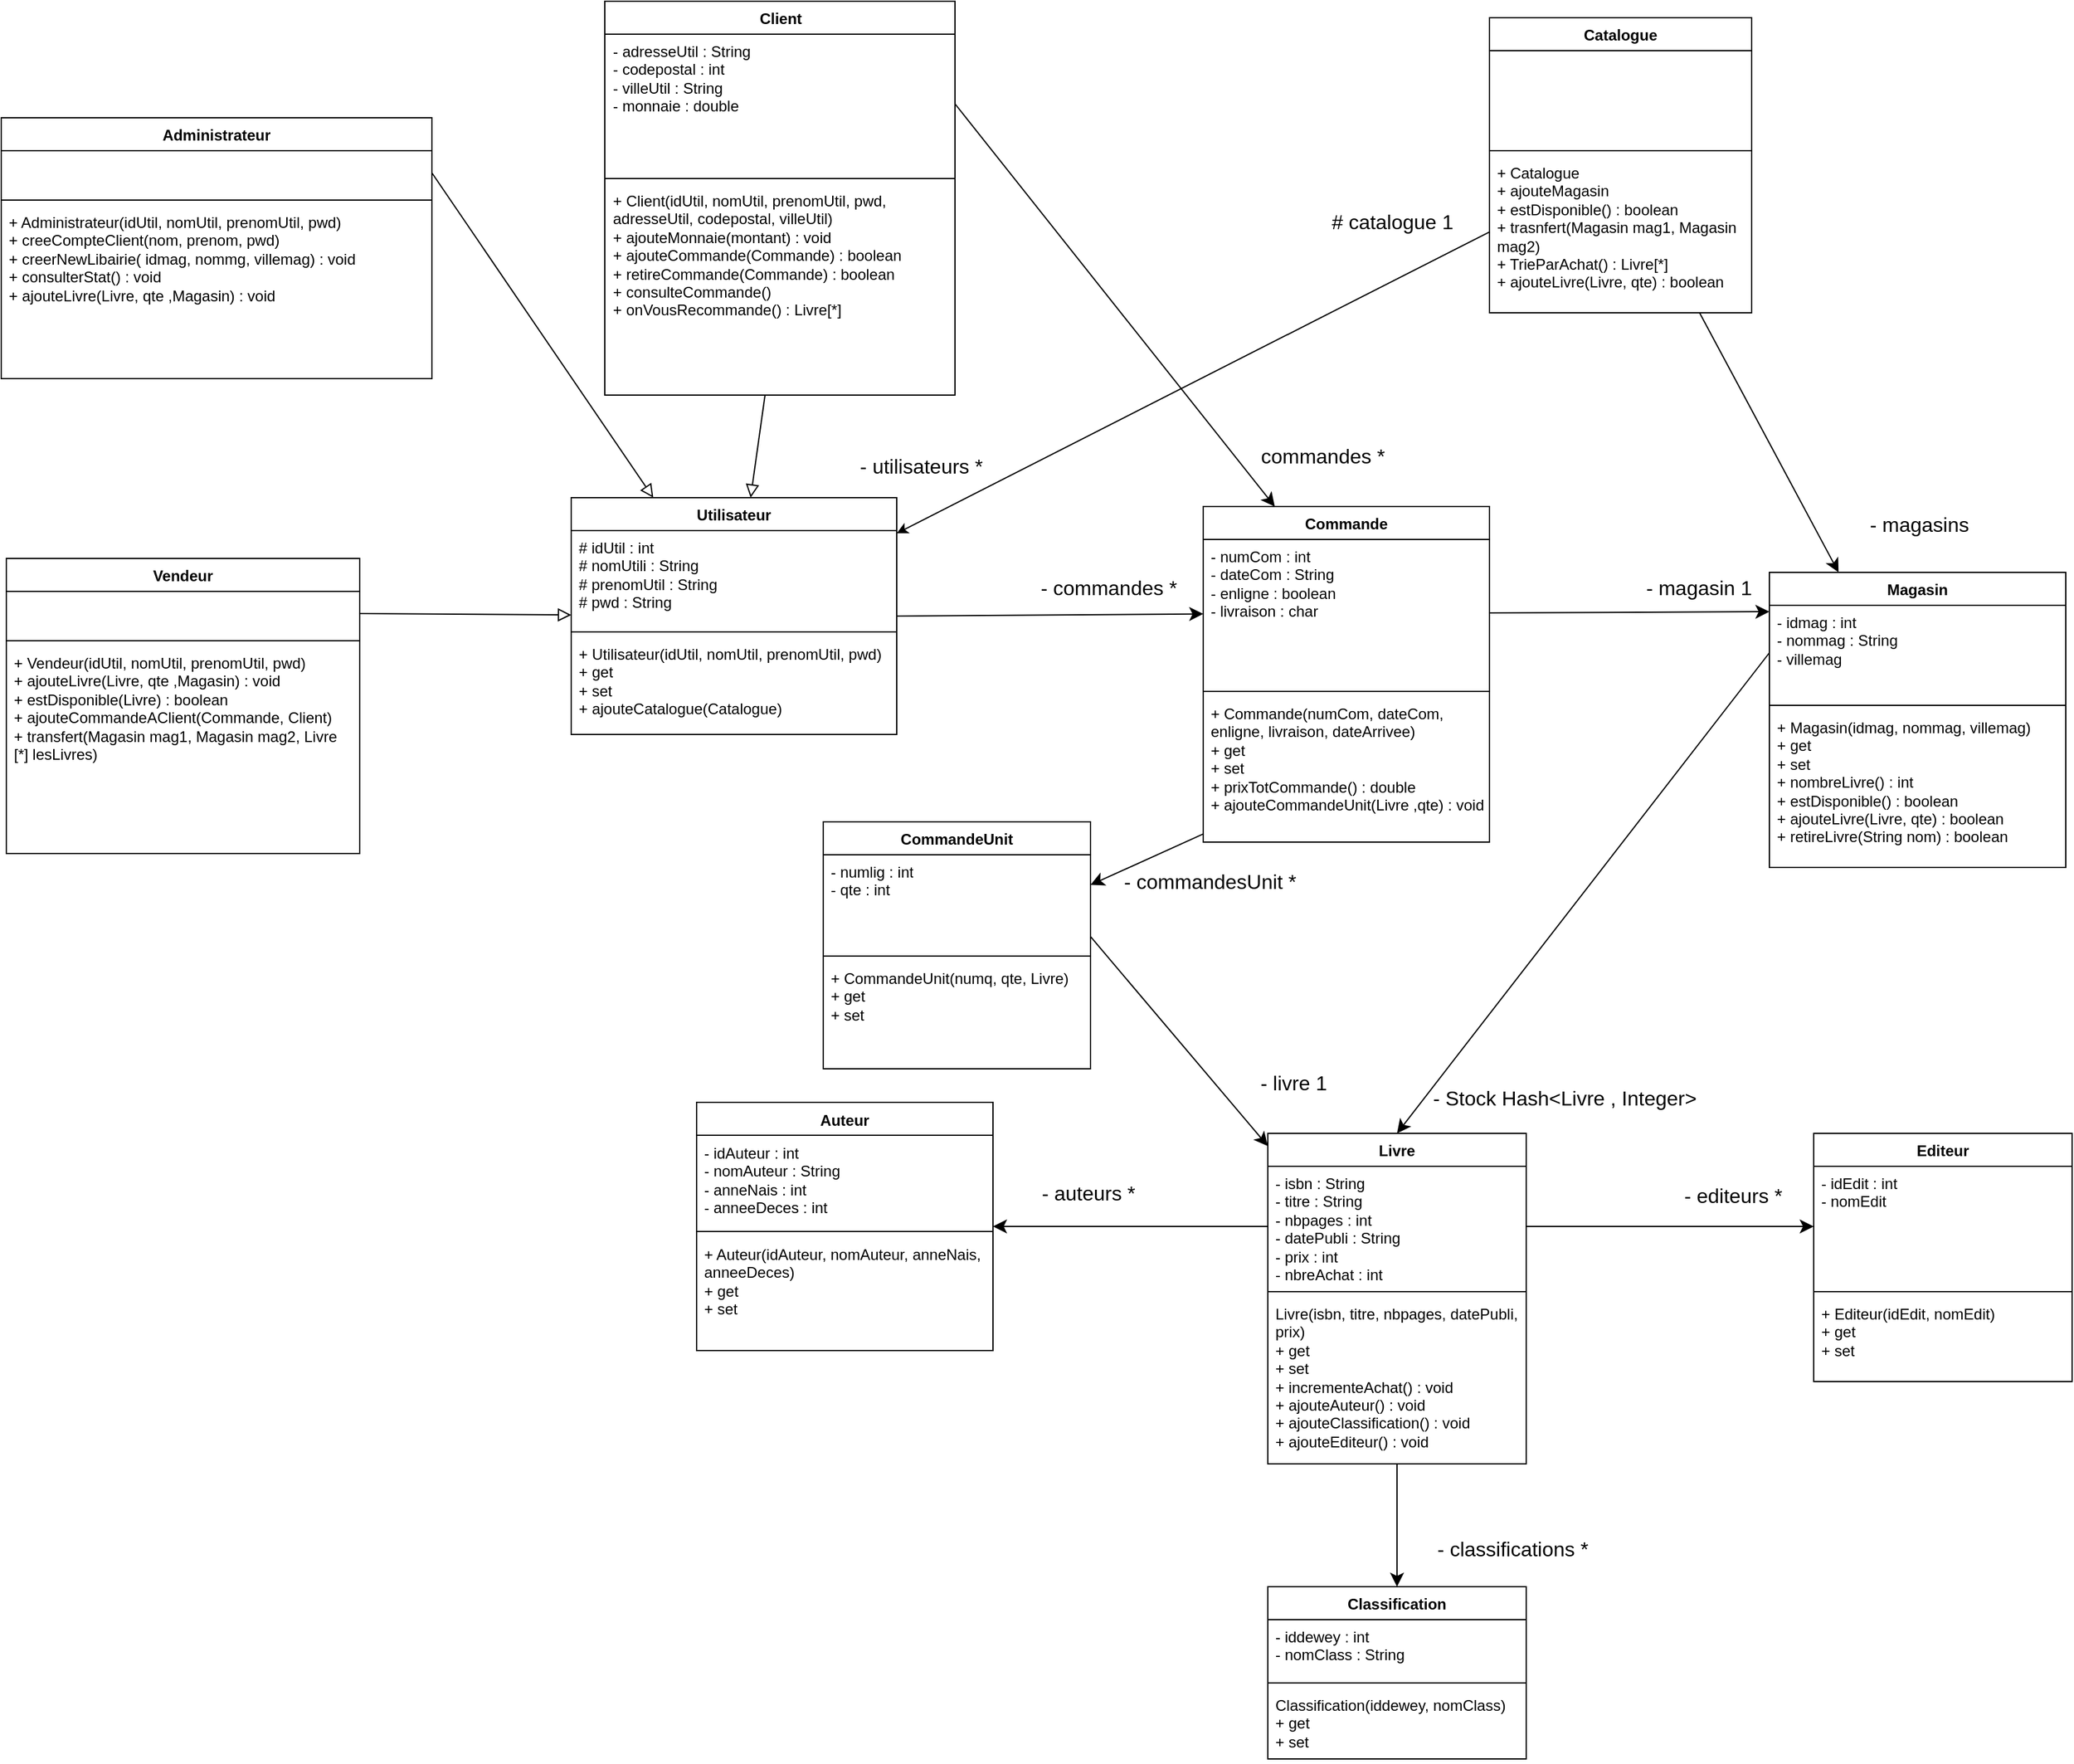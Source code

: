 <mxfile>
    <diagram name="Page-1" id="XtBnml_JYqbg_8TcbxcI">
        <mxGraphModel dx="2220" dy="1436" grid="0" gridSize="10" guides="1" tooltips="1" connect="1" arrows="1" fold="1" page="0" pageScale="1" pageWidth="827" pageHeight="1169" math="0" shadow="0">
            <root>
                <mxCell id="0"/>
                <mxCell id="1" parent="0"/>
                <mxCell id="OxnglPTWXYWyZ_FbC3Cn-64" style="edgeStyle=none;curved=1;rounded=0;orthogonalLoop=1;jettySize=auto;html=1;exitX=1;exitY=0.5;exitDx=0;exitDy=0;fontSize=12;startSize=8;endSize=8;" parent="1" source="OxnglPTWXYWyZ_FbC3Cn-1" target="OxnglPTWXYWyZ_FbC3Cn-20" edge="1">
                    <mxGeometry relative="1" as="geometry"/>
                </mxCell>
                <mxCell id="OxnglPTWXYWyZ_FbC3Cn-1" value="Utilisateur" style="swimlane;fontStyle=1;align=center;verticalAlign=top;childLayout=stackLayout;horizontal=1;startSize=26;horizontalStack=0;resizeParent=1;resizeParentMax=0;resizeLast=0;collapsible=1;marginBottom=0;whiteSpace=wrap;html=1;" parent="1" vertex="1">
                    <mxGeometry x="-298" y="-262" width="257" height="187" as="geometry"/>
                </mxCell>
                <mxCell id="OxnglPTWXYWyZ_FbC3Cn-2" value="&lt;div&gt;# idUtil : int&lt;/div&gt;&lt;div&gt;# nomUtili : String&lt;/div&gt;&lt;div&gt;# prenomUtil : String&lt;/div&gt;&lt;div&gt;# pwd : String&lt;/div&gt;" style="text;strokeColor=none;fillColor=none;align=left;verticalAlign=top;spacingLeft=4;spacingRight=4;overflow=hidden;rotatable=0;points=[[0,0.5],[1,0.5]];portConstraint=eastwest;whiteSpace=wrap;html=1;" parent="OxnglPTWXYWyZ_FbC3Cn-1" vertex="1">
                    <mxGeometry y="26" width="257" height="76" as="geometry"/>
                </mxCell>
                <mxCell id="OxnglPTWXYWyZ_FbC3Cn-3" value="" style="line;strokeWidth=1;fillColor=none;align=left;verticalAlign=middle;spacingTop=-1;spacingLeft=3;spacingRight=3;rotatable=0;labelPosition=right;points=[];portConstraint=eastwest;strokeColor=inherit;" parent="OxnglPTWXYWyZ_FbC3Cn-1" vertex="1">
                    <mxGeometry y="102" width="257" height="8" as="geometry"/>
                </mxCell>
                <mxCell id="OxnglPTWXYWyZ_FbC3Cn-4" value="&lt;div&gt;+ Utilisateur(idUtil, nomUtil, prenomUtil, pwd)&lt;/div&gt;&lt;div&gt;+ get&lt;/div&gt;&lt;div&gt;+ set&lt;/div&gt;&lt;div&gt;+ ajouteCatalogue(Catalogue)&lt;/div&gt;" style="text;strokeColor=none;fillColor=none;align=left;verticalAlign=top;spacingLeft=4;spacingRight=4;overflow=hidden;rotatable=0;points=[[0,0.5],[1,0.5]];portConstraint=eastwest;whiteSpace=wrap;html=1;" parent="OxnglPTWXYWyZ_FbC3Cn-1" vertex="1">
                    <mxGeometry y="110" width="257" height="77" as="geometry"/>
                </mxCell>
                <mxCell id="OxnglPTWXYWyZ_FbC3Cn-38" style="edgeStyle=none;curved=1;rounded=0;orthogonalLoop=1;jettySize=auto;html=1;exitX=0.5;exitY=1;exitDx=0;exitDy=0;entryX=0.5;entryY=0;entryDx=0;entryDy=0;fontSize=12;startSize=8;endSize=8;" parent="1" source="OxnglPTWXYWyZ_FbC3Cn-6" target="OxnglPTWXYWyZ_FbC3Cn-34" edge="1">
                    <mxGeometry relative="1" as="geometry"/>
                </mxCell>
                <mxCell id="OxnglPTWXYWyZ_FbC3Cn-6" value="Livre" style="swimlane;fontStyle=1;align=center;verticalAlign=top;childLayout=stackLayout;horizontal=1;startSize=26;horizontalStack=0;resizeParent=1;resizeParentMax=0;resizeLast=0;collapsible=1;marginBottom=0;whiteSpace=wrap;html=1;" parent="1" vertex="1">
                    <mxGeometry x="252" y="240" width="204" height="261" as="geometry"/>
                </mxCell>
                <mxCell id="OxnglPTWXYWyZ_FbC3Cn-7" value="&lt;div&gt;- isbn : String&lt;/div&gt;&lt;div&gt;- titre : String&lt;/div&gt;&lt;div&gt;- nbpages : int&lt;/div&gt;&lt;div&gt;- datePubli : String&lt;/div&gt;&lt;div&gt;- prix : int&lt;/div&gt;&lt;div&gt;- nbreAchat : int&lt;/div&gt;" style="text;strokeColor=none;fillColor=none;align=left;verticalAlign=top;spacingLeft=4;spacingRight=4;overflow=hidden;rotatable=0;points=[[0,0.5],[1,0.5]];portConstraint=eastwest;whiteSpace=wrap;html=1;" parent="OxnglPTWXYWyZ_FbC3Cn-6" vertex="1">
                    <mxGeometry y="26" width="204" height="95" as="geometry"/>
                </mxCell>
                <mxCell id="OxnglPTWXYWyZ_FbC3Cn-8" value="" style="line;strokeWidth=1;fillColor=none;align=left;verticalAlign=middle;spacingTop=-1;spacingLeft=3;spacingRight=3;rotatable=0;labelPosition=right;points=[];portConstraint=eastwest;strokeColor=inherit;" parent="OxnglPTWXYWyZ_FbC3Cn-6" vertex="1">
                    <mxGeometry y="121" width="204" height="8" as="geometry"/>
                </mxCell>
                <mxCell id="OxnglPTWXYWyZ_FbC3Cn-9" value="&lt;div&gt;Livre(isbn, titre, nbpages, datePubli, prix)&lt;/div&gt;&lt;div&gt;+ get&lt;/div&gt;&lt;div&gt;+ set&lt;/div&gt;&lt;div&gt;+ incrementeAchat() : void&lt;/div&gt;&lt;div&gt;+ ajouteAuteur() : void&lt;/div&gt;&lt;div&gt;+ ajouteClassification() : void&lt;/div&gt;&lt;div&gt;+ ajouteEditeur() : void&lt;/div&gt;" style="text;strokeColor=none;fillColor=none;align=left;verticalAlign=top;spacingLeft=4;spacingRight=4;overflow=hidden;rotatable=0;points=[[0,0.5],[1,0.5]];portConstraint=eastwest;whiteSpace=wrap;html=1;" parent="OxnglPTWXYWyZ_FbC3Cn-6" vertex="1">
                    <mxGeometry y="129" width="204" height="132" as="geometry"/>
                </mxCell>
                <mxCell id="OxnglPTWXYWyZ_FbC3Cn-65" style="edgeStyle=none;curved=1;rounded=0;orthogonalLoop=1;jettySize=auto;html=1;fontSize=12;startSize=8;endSize=8;" parent="1" source="OxnglPTWXYWyZ_FbC3Cn-22" target="OxnglPTWXYWyZ_FbC3Cn-59" edge="1">
                    <mxGeometry relative="1" as="geometry"/>
                </mxCell>
                <mxCell id="OxnglPTWXYWyZ_FbC3Cn-19" value="Commande" style="swimlane;fontStyle=1;align=center;verticalAlign=top;childLayout=stackLayout;horizontal=1;startSize=26;horizontalStack=0;resizeParent=1;resizeParentMax=0;resizeLast=0;collapsible=1;marginBottom=0;whiteSpace=wrap;html=1;" parent="1" vertex="1">
                    <mxGeometry x="201" y="-255" width="226" height="265" as="geometry"/>
                </mxCell>
                <mxCell id="OxnglPTWXYWyZ_FbC3Cn-20" value="&lt;div&gt;- numCom : int&lt;/div&gt;&lt;div&gt;- dateCom : String&lt;/div&gt;&lt;div&gt;- enligne : boolean&lt;/div&gt;&lt;div&gt;- livraison : char&lt;/div&gt;&lt;div&gt;&lt;br&gt;&lt;/div&gt;" style="text;strokeColor=none;fillColor=none;align=left;verticalAlign=top;spacingLeft=4;spacingRight=4;overflow=hidden;rotatable=0;points=[[0,0.5],[1,0.5]];portConstraint=eastwest;whiteSpace=wrap;html=1;" parent="OxnglPTWXYWyZ_FbC3Cn-19" vertex="1">
                    <mxGeometry y="26" width="226" height="116" as="geometry"/>
                </mxCell>
                <mxCell id="OxnglPTWXYWyZ_FbC3Cn-21" value="" style="line;strokeWidth=1;fillColor=none;align=left;verticalAlign=middle;spacingTop=-1;spacingLeft=3;spacingRight=3;rotatable=0;labelPosition=right;points=[];portConstraint=eastwest;strokeColor=inherit;" parent="OxnglPTWXYWyZ_FbC3Cn-19" vertex="1">
                    <mxGeometry y="142" width="226" height="8" as="geometry"/>
                </mxCell>
                <mxCell id="OxnglPTWXYWyZ_FbC3Cn-22" value="&lt;div&gt;&lt;div&gt;+ Commande(numCom, dateCom, enligne, livraison, dateArrivee)&lt;/div&gt;&lt;div&gt;+ get&lt;/div&gt;&lt;div&gt;+ set&lt;/div&gt;&lt;/div&gt;&lt;div&gt;+ prixTotCommande() : double&lt;/div&gt;&lt;div&gt;+ ajouteCommandeUnit(Livre ,qte) : void&lt;/div&gt;" style="text;strokeColor=none;fillColor=none;align=left;verticalAlign=top;spacingLeft=4;spacingRight=4;overflow=hidden;rotatable=0;points=[[0,0.5],[1,0.5]];portConstraint=eastwest;whiteSpace=wrap;html=1;" parent="OxnglPTWXYWyZ_FbC3Cn-19" vertex="1">
                    <mxGeometry y="150" width="226" height="115" as="geometry"/>
                </mxCell>
                <mxCell id="OxnglPTWXYWyZ_FbC3Cn-24" value="- commandes *" style="text;html=1;align=center;verticalAlign=middle;resizable=0;points=[];autosize=1;strokeColor=none;fillColor=none;fontSize=16;" parent="1" vertex="1">
                    <mxGeometry x="63" y="-207" width="126" height="31" as="geometry"/>
                </mxCell>
                <mxCell id="OxnglPTWXYWyZ_FbC3Cn-25" value="Editeur" style="swimlane;fontStyle=1;align=center;verticalAlign=top;childLayout=stackLayout;horizontal=1;startSize=26;horizontalStack=0;resizeParent=1;resizeParentMax=0;resizeLast=0;collapsible=1;marginBottom=0;whiteSpace=wrap;html=1;" parent="1" vertex="1">
                    <mxGeometry x="683" y="240" width="204" height="196" as="geometry"/>
                </mxCell>
                <mxCell id="OxnglPTWXYWyZ_FbC3Cn-26" value="&lt;div&gt;- idEdit : int&lt;/div&gt;&lt;div&gt;- nomEdit&lt;/div&gt;" style="text;strokeColor=none;fillColor=none;align=left;verticalAlign=top;spacingLeft=4;spacingRight=4;overflow=hidden;rotatable=0;points=[[0,0.5],[1,0.5]];portConstraint=eastwest;whiteSpace=wrap;html=1;" parent="OxnglPTWXYWyZ_FbC3Cn-25" vertex="1">
                    <mxGeometry y="26" width="204" height="95" as="geometry"/>
                </mxCell>
                <mxCell id="OxnglPTWXYWyZ_FbC3Cn-27" value="" style="line;strokeWidth=1;fillColor=none;align=left;verticalAlign=middle;spacingTop=-1;spacingLeft=3;spacingRight=3;rotatable=0;labelPosition=right;points=[];portConstraint=eastwest;strokeColor=inherit;" parent="OxnglPTWXYWyZ_FbC3Cn-25" vertex="1">
                    <mxGeometry y="121" width="204" height="8" as="geometry"/>
                </mxCell>
                <mxCell id="OxnglPTWXYWyZ_FbC3Cn-28" value="&lt;div&gt;+ Editeur(idEdit, nomEdit)&lt;/div&gt;&lt;div&gt;+ get&lt;/div&gt;&lt;div&gt;+ set&lt;/div&gt;" style="text;strokeColor=none;fillColor=none;align=left;verticalAlign=top;spacingLeft=4;spacingRight=4;overflow=hidden;rotatable=0;points=[[0,0.5],[1,0.5]];portConstraint=eastwest;whiteSpace=wrap;html=1;" parent="OxnglPTWXYWyZ_FbC3Cn-25" vertex="1">
                    <mxGeometry y="129" width="204" height="67" as="geometry"/>
                </mxCell>
                <mxCell id="OxnglPTWXYWyZ_FbC3Cn-29" style="edgeStyle=none;curved=1;rounded=0;orthogonalLoop=1;jettySize=auto;html=1;exitX=1;exitY=0.5;exitDx=0;exitDy=0;entryX=0;entryY=0.5;entryDx=0;entryDy=0;fontSize=12;startSize=8;endSize=8;" parent="1" source="OxnglPTWXYWyZ_FbC3Cn-7" target="OxnglPTWXYWyZ_FbC3Cn-26" edge="1">
                    <mxGeometry relative="1" as="geometry"/>
                </mxCell>
                <mxCell id="OxnglPTWXYWyZ_FbC3Cn-30" value="Auteur" style="swimlane;fontStyle=1;align=center;verticalAlign=top;childLayout=stackLayout;horizontal=1;startSize=26;horizontalStack=0;resizeParent=1;resizeParentMax=0;resizeLast=0;collapsible=1;marginBottom=0;whiteSpace=wrap;html=1;" parent="1" vertex="1">
                    <mxGeometry x="-199" y="215.5" width="234" height="196" as="geometry"/>
                </mxCell>
                <mxCell id="OxnglPTWXYWyZ_FbC3Cn-31" value="&lt;div&gt;- idAuteur : int&lt;/div&gt;&lt;div&gt;- nomAuteur : String&lt;/div&gt;&lt;div&gt;- anneNais : int&lt;/div&gt;&lt;div&gt;- anneeDeces : int&lt;/div&gt;" style="text;strokeColor=none;fillColor=none;align=left;verticalAlign=top;spacingLeft=4;spacingRight=4;overflow=hidden;rotatable=0;points=[[0,0.5],[1,0.5]];portConstraint=eastwest;whiteSpace=wrap;html=1;" parent="OxnglPTWXYWyZ_FbC3Cn-30" vertex="1">
                    <mxGeometry y="26" width="234" height="72" as="geometry"/>
                </mxCell>
                <mxCell id="OxnglPTWXYWyZ_FbC3Cn-32" value="" style="line;strokeWidth=1;fillColor=none;align=left;verticalAlign=middle;spacingTop=-1;spacingLeft=3;spacingRight=3;rotatable=0;labelPosition=right;points=[];portConstraint=eastwest;strokeColor=inherit;" parent="OxnglPTWXYWyZ_FbC3Cn-30" vertex="1">
                    <mxGeometry y="98" width="234" height="8" as="geometry"/>
                </mxCell>
                <mxCell id="OxnglPTWXYWyZ_FbC3Cn-33" value="&lt;div&gt;+ Auteur(idAuteur, nomAuteur, anneNais, anneeDeces)&lt;div&gt;+ get&lt;/div&gt;&lt;div&gt;+ set&lt;/div&gt;&lt;/div&gt;" style="text;strokeColor=none;fillColor=none;align=left;verticalAlign=top;spacingLeft=4;spacingRight=4;overflow=hidden;rotatable=0;points=[[0,0.5],[1,0.5]];portConstraint=eastwest;whiteSpace=wrap;html=1;" parent="OxnglPTWXYWyZ_FbC3Cn-30" vertex="1">
                    <mxGeometry y="106" width="234" height="90" as="geometry"/>
                </mxCell>
                <mxCell id="OxnglPTWXYWyZ_FbC3Cn-34" value="Classification" style="swimlane;fontStyle=1;align=center;verticalAlign=top;childLayout=stackLayout;horizontal=1;startSize=26;horizontalStack=0;resizeParent=1;resizeParentMax=0;resizeLast=0;collapsible=1;marginBottom=0;whiteSpace=wrap;html=1;" parent="1" vertex="1">
                    <mxGeometry x="252" y="598" width="204" height="136" as="geometry"/>
                </mxCell>
                <mxCell id="OxnglPTWXYWyZ_FbC3Cn-35" value="&lt;div&gt;- iddewey : int&lt;/div&gt;&lt;div&gt;- nomClass : String&lt;/div&gt;" style="text;strokeColor=none;fillColor=none;align=left;verticalAlign=top;spacingLeft=4;spacingRight=4;overflow=hidden;rotatable=0;points=[[0,0.5],[1,0.5]];portConstraint=eastwest;whiteSpace=wrap;html=1;" parent="OxnglPTWXYWyZ_FbC3Cn-34" vertex="1">
                    <mxGeometry y="26" width="204" height="46" as="geometry"/>
                </mxCell>
                <mxCell id="OxnglPTWXYWyZ_FbC3Cn-36" value="" style="line;strokeWidth=1;fillColor=none;align=left;verticalAlign=middle;spacingTop=-1;spacingLeft=3;spacingRight=3;rotatable=0;labelPosition=right;points=[];portConstraint=eastwest;strokeColor=inherit;" parent="OxnglPTWXYWyZ_FbC3Cn-34" vertex="1">
                    <mxGeometry y="72" width="204" height="8" as="geometry"/>
                </mxCell>
                <mxCell id="OxnglPTWXYWyZ_FbC3Cn-37" value="&lt;div&gt;Classification(iddewey, nomClass)&lt;/div&gt;&lt;div&gt;+ get&lt;/div&gt;&lt;div&gt;+ set&lt;/div&gt;" style="text;strokeColor=none;fillColor=none;align=left;verticalAlign=top;spacingLeft=4;spacingRight=4;overflow=hidden;rotatable=0;points=[[0,0.5],[1,0.5]];portConstraint=eastwest;whiteSpace=wrap;html=1;" parent="OxnglPTWXYWyZ_FbC3Cn-34" vertex="1">
                    <mxGeometry y="80" width="204" height="56" as="geometry"/>
                </mxCell>
                <mxCell id="OxnglPTWXYWyZ_FbC3Cn-39" value="- classifications *" style="text;html=1;align=center;verticalAlign=middle;resizable=0;points=[];autosize=1;strokeColor=none;fillColor=none;fontSize=16;" parent="1" vertex="1">
                    <mxGeometry x="376" y="552" width="137" height="31" as="geometry"/>
                </mxCell>
                <mxCell id="OxnglPTWXYWyZ_FbC3Cn-40" value="- editeurs *" style="text;html=1;align=center;verticalAlign=middle;resizable=0;points=[];autosize=1;strokeColor=none;fillColor=none;fontSize=16;" parent="1" vertex="1">
                    <mxGeometry x="571.5" y="273" width="95" height="31" as="geometry"/>
                </mxCell>
                <mxCell id="OxnglPTWXYWyZ_FbC3Cn-42" style="edgeStyle=none;curved=1;rounded=0;orthogonalLoop=1;jettySize=auto;html=1;exitX=0;exitY=0.5;exitDx=0;exitDy=0;entryX=1;entryY=0.5;entryDx=0;entryDy=0;fontSize=12;startSize=8;endSize=8;" parent="1" source="OxnglPTWXYWyZ_FbC3Cn-7" target="OxnglPTWXYWyZ_FbC3Cn-30" edge="1">
                    <mxGeometry relative="1" as="geometry"/>
                </mxCell>
                <mxCell id="OxnglPTWXYWyZ_FbC3Cn-43" value="Magasin" style="swimlane;fontStyle=1;align=center;verticalAlign=top;childLayout=stackLayout;horizontal=1;startSize=26;horizontalStack=0;resizeParent=1;resizeParentMax=0;resizeLast=0;collapsible=1;marginBottom=0;whiteSpace=wrap;html=1;" parent="1" vertex="1">
                    <mxGeometry x="648" y="-203" width="234" height="233" as="geometry"/>
                </mxCell>
                <mxCell id="OxnglPTWXYWyZ_FbC3Cn-44" value="&lt;div&gt;- idmag : int&lt;/div&gt;&lt;div&gt;- nommag : String&lt;/div&gt;&lt;div&gt;- villemag&lt;/div&gt;" style="text;strokeColor=none;fillColor=none;align=left;verticalAlign=top;spacingLeft=4;spacingRight=4;overflow=hidden;rotatable=0;points=[[0,0.5],[1,0.5]];portConstraint=eastwest;whiteSpace=wrap;html=1;" parent="OxnglPTWXYWyZ_FbC3Cn-43" vertex="1">
                    <mxGeometry y="26" width="234" height="75" as="geometry"/>
                </mxCell>
                <mxCell id="OxnglPTWXYWyZ_FbC3Cn-45" value="" style="line;strokeWidth=1;fillColor=none;align=left;verticalAlign=middle;spacingTop=-1;spacingLeft=3;spacingRight=3;rotatable=0;labelPosition=right;points=[];portConstraint=eastwest;strokeColor=inherit;" parent="OxnglPTWXYWyZ_FbC3Cn-43" vertex="1">
                    <mxGeometry y="101" width="234" height="8" as="geometry"/>
                </mxCell>
                <mxCell id="OxnglPTWXYWyZ_FbC3Cn-46" value="&lt;div&gt;&lt;div&gt;+ Magasin(idmag, nommag, villemag)&lt;/div&gt;&lt;div&gt;+ get&lt;/div&gt;&lt;div&gt;+ set&lt;/div&gt;&lt;/div&gt;&lt;div&gt;+ nombreLivre() : int&lt;/div&gt;&lt;div&gt;+ estDisponible() : boolean&lt;/div&gt;&lt;div&gt;+ ajouteLivre(Livre, qte) : boolean&lt;/div&gt;&lt;div&gt;+ retireLivre(String nom) : boolean&lt;/div&gt;" style="text;strokeColor=none;fillColor=none;align=left;verticalAlign=top;spacingLeft=4;spacingRight=4;overflow=hidden;rotatable=0;points=[[0,0.5],[1,0.5]];portConstraint=eastwest;whiteSpace=wrap;html=1;" parent="OxnglPTWXYWyZ_FbC3Cn-43" vertex="1">
                    <mxGeometry y="109" width="234" height="124" as="geometry"/>
                </mxCell>
                <mxCell id="OxnglPTWXYWyZ_FbC3Cn-47" value="Client" style="swimlane;fontStyle=1;align=center;verticalAlign=top;childLayout=stackLayout;horizontal=1;startSize=26;horizontalStack=0;resizeParent=1;resizeParentMax=0;resizeLast=0;collapsible=1;marginBottom=0;whiteSpace=wrap;html=1;" parent="1" vertex="1">
                    <mxGeometry x="-271.5" y="-654" width="276.5" height="311" as="geometry"/>
                </mxCell>
                <mxCell id="OxnglPTWXYWyZ_FbC3Cn-48" value="&lt;div&gt;- adresseUtil : String&lt;/div&gt;&lt;div&gt;- codepostal : int&lt;/div&gt;&lt;div&gt;- villeUtil : String &lt;br&gt;&lt;/div&gt;&lt;div&gt;- monnaie : double&lt;/div&gt;" style="text;strokeColor=none;fillColor=none;align=left;verticalAlign=top;spacingLeft=4;spacingRight=4;overflow=hidden;rotatable=0;points=[[0,0.5],[1,0.5]];portConstraint=eastwest;whiteSpace=wrap;html=1;" parent="OxnglPTWXYWyZ_FbC3Cn-47" vertex="1">
                    <mxGeometry y="26" width="276.5" height="110" as="geometry"/>
                </mxCell>
                <mxCell id="OxnglPTWXYWyZ_FbC3Cn-49" value="" style="line;strokeWidth=1;fillColor=none;align=left;verticalAlign=middle;spacingTop=-1;spacingLeft=3;spacingRight=3;rotatable=0;labelPosition=right;points=[];portConstraint=eastwest;strokeColor=inherit;" parent="OxnglPTWXYWyZ_FbC3Cn-47" vertex="1">
                    <mxGeometry y="136" width="276.5" height="8" as="geometry"/>
                </mxCell>
                <mxCell id="OxnglPTWXYWyZ_FbC3Cn-50" value="&lt;div&gt;+ Client(idUtil, nomUtil, prenomUtil, pwd, adresseUtil, codepostal, villeUtil)&lt;/div&gt;&lt;div&gt;+ ajouteMonnaie(montant) : void&lt;/div&gt;&lt;div&gt;+ ajouteCommande(Commande) : boolean&lt;/div&gt;&lt;div&gt;+ retireCommande(Commande) : boolean&lt;/div&gt;&lt;div&gt;+ consulteCommande()&lt;/div&gt;&lt;div&gt;+ onVousRecommande() : Livre[*]&lt;/div&gt;" style="text;strokeColor=none;fillColor=none;align=left;verticalAlign=top;spacingLeft=4;spacingRight=4;overflow=hidden;rotatable=0;points=[[0,0.5],[1,0.5]];portConstraint=eastwest;whiteSpace=wrap;html=1;" parent="OxnglPTWXYWyZ_FbC3Cn-47" vertex="1">
                    <mxGeometry y="144" width="276.5" height="167" as="geometry"/>
                </mxCell>
                <mxCell id="OxnglPTWXYWyZ_FbC3Cn-51" value="Administrateur" style="swimlane;fontStyle=1;align=center;verticalAlign=top;childLayout=stackLayout;horizontal=1;startSize=26;horizontalStack=0;resizeParent=1;resizeParentMax=0;resizeLast=0;collapsible=1;marginBottom=0;whiteSpace=wrap;html=1;" parent="1" vertex="1">
                    <mxGeometry x="-748" y="-562" width="340" height="206" as="geometry"/>
                </mxCell>
                <mxCell id="OxnglPTWXYWyZ_FbC3Cn-52" value="&lt;div&gt;&lt;br&gt;&lt;/div&gt;&lt;div&gt;&lt;br&gt;&lt;/div&gt;&lt;div&gt;&lt;br&gt;&lt;/div&gt;" style="text;strokeColor=none;fillColor=none;align=left;verticalAlign=top;spacingLeft=4;spacingRight=4;overflow=hidden;rotatable=0;points=[[0,0.5],[1,0.5]];portConstraint=eastwest;whiteSpace=wrap;html=1;" parent="OxnglPTWXYWyZ_FbC3Cn-51" vertex="1">
                    <mxGeometry y="26" width="340" height="35" as="geometry"/>
                </mxCell>
                <mxCell id="OxnglPTWXYWyZ_FbC3Cn-53" value="" style="line;strokeWidth=1;fillColor=none;align=left;verticalAlign=middle;spacingTop=-1;spacingLeft=3;spacingRight=3;rotatable=0;labelPosition=right;points=[];portConstraint=eastwest;strokeColor=inherit;" parent="OxnglPTWXYWyZ_FbC3Cn-51" vertex="1">
                    <mxGeometry y="61" width="340" height="8" as="geometry"/>
                </mxCell>
                <mxCell id="OxnglPTWXYWyZ_FbC3Cn-54" value="&lt;div&gt;+ Administrateur(idUtil, nomUtil, prenomUtil, pwd)&lt;/div&gt;&lt;div&gt;+ creeCompteClient(nom, prenom, pwd)&lt;/div&gt;&lt;div&gt;+ creerNewLibairie( idmag, nommg, villemag) : void&lt;/div&gt;&lt;div&gt;+ consulterStat() : void&lt;/div&gt;&lt;div&gt;+ ajouteLivre(Livre, qte ,Magasin) : void&lt;/div&gt;" style="text;strokeColor=none;fillColor=none;align=left;verticalAlign=top;spacingLeft=4;spacingRight=4;overflow=hidden;rotatable=0;points=[[0,0.5],[1,0.5]];portConstraint=eastwest;whiteSpace=wrap;html=1;" parent="OxnglPTWXYWyZ_FbC3Cn-51" vertex="1">
                    <mxGeometry y="69" width="340" height="137" as="geometry"/>
                </mxCell>
                <mxCell id="OxnglPTWXYWyZ_FbC3Cn-55" style="edgeStyle=none;curved=1;rounded=0;orthogonalLoop=1;jettySize=auto;html=1;exitX=1;exitY=0.5;exitDx=0;exitDy=0;entryX=0;entryY=0.067;entryDx=0;entryDy=0;fontSize=12;startSize=8;endSize=8;entryPerimeter=0;" parent="1" source="OxnglPTWXYWyZ_FbC3Cn-20" target="OxnglPTWXYWyZ_FbC3Cn-44" edge="1">
                    <mxGeometry relative="1" as="geometry"/>
                </mxCell>
                <mxCell id="OxnglPTWXYWyZ_FbC3Cn-56" value="- magasin 1" style="text;html=1;align=center;verticalAlign=middle;resizable=0;points=[];autosize=1;strokeColor=none;fillColor=none;fontSize=16;" parent="1" vertex="1">
                    <mxGeometry x="541" y="-207" width="102" height="31" as="geometry"/>
                </mxCell>
                <mxCell id="OxnglPTWXYWyZ_FbC3Cn-57" style="edgeStyle=none;curved=1;rounded=0;orthogonalLoop=1;jettySize=auto;html=1;exitX=0;exitY=0.5;exitDx=0;exitDy=0;entryX=0.5;entryY=0;entryDx=0;entryDy=0;fontSize=12;startSize=8;endSize=8;" parent="1" source="OxnglPTWXYWyZ_FbC3Cn-44" target="OxnglPTWXYWyZ_FbC3Cn-6" edge="1">
                    <mxGeometry relative="1" as="geometry"/>
                </mxCell>
                <mxCell id="OxnglPTWXYWyZ_FbC3Cn-58" value="- Stock Hash&amp;lt;Livre , Integer&amp;gt;" style="text;html=1;align=center;verticalAlign=middle;resizable=0;points=[];autosize=1;strokeColor=none;fillColor=none;fontSize=16;" parent="1" vertex="1">
                    <mxGeometry x="373" y="196" width="226" height="31" as="geometry"/>
                </mxCell>
                <mxCell id="OxnglPTWXYWyZ_FbC3Cn-59" value="CommandeUnit" style="swimlane;fontStyle=1;align=center;verticalAlign=top;childLayout=stackLayout;horizontal=1;startSize=26;horizontalStack=0;resizeParent=1;resizeParentMax=0;resizeLast=0;collapsible=1;marginBottom=0;whiteSpace=wrap;html=1;" parent="1" vertex="1">
                    <mxGeometry x="-99" y="-6" width="211" height="195" as="geometry"/>
                </mxCell>
                <mxCell id="OxnglPTWXYWyZ_FbC3Cn-60" value="&lt;div&gt;- numlig : int&lt;/div&gt;&lt;div&gt;- qte : int&lt;/div&gt;" style="text;strokeColor=none;fillColor=none;align=left;verticalAlign=top;spacingLeft=4;spacingRight=4;overflow=hidden;rotatable=0;points=[[0,0.5],[1,0.5]];portConstraint=eastwest;whiteSpace=wrap;html=1;" parent="OxnglPTWXYWyZ_FbC3Cn-59" vertex="1">
                    <mxGeometry y="26" width="211" height="76" as="geometry"/>
                </mxCell>
                <mxCell id="OxnglPTWXYWyZ_FbC3Cn-61" value="" style="line;strokeWidth=1;fillColor=none;align=left;verticalAlign=middle;spacingTop=-1;spacingLeft=3;spacingRight=3;rotatable=0;labelPosition=right;points=[];portConstraint=eastwest;strokeColor=inherit;" parent="OxnglPTWXYWyZ_FbC3Cn-59" vertex="1">
                    <mxGeometry y="102" width="211" height="8" as="geometry"/>
                </mxCell>
                <mxCell id="OxnglPTWXYWyZ_FbC3Cn-62" value="&lt;div&gt;+ CommandeUnit(numq, qte, Livre)&lt;/div&gt;&lt;div&gt;+ get&lt;/div&gt;&lt;div&gt;+ set&lt;/div&gt;" style="text;strokeColor=none;fillColor=none;align=left;verticalAlign=top;spacingLeft=4;spacingRight=4;overflow=hidden;rotatable=0;points=[[0,0.5],[1,0.5]];portConstraint=eastwest;whiteSpace=wrap;html=1;" parent="OxnglPTWXYWyZ_FbC3Cn-59" vertex="1">
                    <mxGeometry y="110" width="211" height="85" as="geometry"/>
                </mxCell>
                <mxCell id="OxnglPTWXYWyZ_FbC3Cn-72" style="edgeStyle=none;curved=1;rounded=0;orthogonalLoop=1;jettySize=auto;html=1;fontSize=12;startSize=8;endSize=8;endArrow=block;endFill=0;" parent="1" source="OxnglPTWXYWyZ_FbC3Cn-50" target="OxnglPTWXYWyZ_FbC3Cn-1" edge="1">
                    <mxGeometry relative="1" as="geometry"/>
                </mxCell>
                <mxCell id="OxnglPTWXYWyZ_FbC3Cn-73" style="edgeStyle=none;curved=1;rounded=0;orthogonalLoop=1;jettySize=auto;html=1;exitX=1;exitY=0.5;exitDx=0;exitDy=0;fontSize=12;startSize=8;endSize=8;endArrow=block;endFill=0;" parent="1" source="OxnglPTWXYWyZ_FbC3Cn-52" target="OxnglPTWXYWyZ_FbC3Cn-1" edge="1">
                    <mxGeometry relative="1" as="geometry"/>
                </mxCell>
                <mxCell id="OxnglPTWXYWyZ_FbC3Cn-74" value="- auteurs *" style="text;html=1;align=center;verticalAlign=middle;resizable=0;points=[];autosize=1;strokeColor=none;fillColor=none;fontSize=16;" parent="1" vertex="1">
                    <mxGeometry x="64" y="271" width="92" height="31" as="geometry"/>
                </mxCell>
                <mxCell id="OxnglPTWXYWyZ_FbC3Cn-76" value="Vendeur" style="swimlane;fontStyle=1;align=center;verticalAlign=top;childLayout=stackLayout;horizontal=1;startSize=26;horizontalStack=0;resizeParent=1;resizeParentMax=0;resizeLast=0;collapsible=1;marginBottom=0;whiteSpace=wrap;html=1;" parent="1" vertex="1">
                    <mxGeometry x="-744" y="-214" width="279" height="233" as="geometry"/>
                </mxCell>
                <mxCell id="OxnglPTWXYWyZ_FbC3Cn-77" value="&lt;div&gt;&lt;br&gt;&lt;/div&gt;&lt;div&gt;&lt;br&gt;&lt;/div&gt;&lt;div&gt;&lt;br&gt;&lt;/div&gt;" style="text;strokeColor=none;fillColor=none;align=left;verticalAlign=top;spacingLeft=4;spacingRight=4;overflow=hidden;rotatable=0;points=[[0,0.5],[1,0.5]];portConstraint=eastwest;whiteSpace=wrap;html=1;" parent="OxnglPTWXYWyZ_FbC3Cn-76" vertex="1">
                    <mxGeometry y="26" width="279" height="35" as="geometry"/>
                </mxCell>
                <mxCell id="OxnglPTWXYWyZ_FbC3Cn-78" value="" style="line;strokeWidth=1;fillColor=none;align=left;verticalAlign=middle;spacingTop=-1;spacingLeft=3;spacingRight=3;rotatable=0;labelPosition=right;points=[];portConstraint=eastwest;strokeColor=inherit;" parent="OxnglPTWXYWyZ_FbC3Cn-76" vertex="1">
                    <mxGeometry y="61" width="279" height="8" as="geometry"/>
                </mxCell>
                <mxCell id="OxnglPTWXYWyZ_FbC3Cn-79" value="&lt;div&gt;+ Vendeur(idUtil, nomUtil, prenomUtil, pwd)&lt;/div&gt;&lt;div&gt;&lt;div&gt;+ ajouteLivre(Livre, qte ,Magasin) : void&lt;/div&gt;&lt;div&gt;+ estDisponible(Livre) : boolean&lt;/div&gt;&lt;div&gt;+ ajouteCommandeAClient(Commande, Client)&lt;/div&gt;&lt;div&gt;&lt;div&gt;+ transfert(Magasin mag1, Magasin mag2, Livre [*] lesLivres)&lt;/div&gt;&lt;/div&gt;&lt;br&gt;&lt;/div&gt;" style="text;strokeColor=none;fillColor=none;align=left;verticalAlign=top;spacingLeft=4;spacingRight=4;overflow=hidden;rotatable=0;points=[[0,0.5],[1,0.5]];portConstraint=eastwest;whiteSpace=wrap;html=1;" parent="OxnglPTWXYWyZ_FbC3Cn-76" vertex="1">
                    <mxGeometry y="69" width="279" height="164" as="geometry"/>
                </mxCell>
                <mxCell id="8xyli4f4kGa3cknnjHxe-2" style="edgeStyle=none;curved=1;rounded=0;orthogonalLoop=1;jettySize=auto;html=1;exitX=1;exitY=0.5;exitDx=0;exitDy=0;fontSize=12;startSize=8;endSize=8;endArrow=block;endFill=0;" parent="1" source="OxnglPTWXYWyZ_FbC3Cn-77" target="OxnglPTWXYWyZ_FbC3Cn-1" edge="1">
                    <mxGeometry relative="1" as="geometry">
                        <mxPoint x="-379" y="46" as="sourcePoint"/>
                        <mxPoint x="-254" as="targetPoint"/>
                    </mxGeometry>
                </mxCell>
                <mxCell id="C5JQMujFH1IcdvK9nede-2" style="edgeStyle=none;curved=1;rounded=0;orthogonalLoop=1;jettySize=auto;html=1;entryX=0.25;entryY=0;entryDx=0;entryDy=0;fontSize=12;startSize=8;endSize=8;exitX=1;exitY=0.5;exitDx=0;exitDy=0;" parent="1" source="OxnglPTWXYWyZ_FbC3Cn-48" target="OxnglPTWXYWyZ_FbC3Cn-19" edge="1">
                    <mxGeometry relative="1" as="geometry">
                        <mxPoint x="-400" y="-473" as="sourcePoint"/>
                        <mxPoint x="-170" y="-473" as="targetPoint"/>
                    </mxGeometry>
                </mxCell>
                <mxCell id="C5JQMujFH1IcdvK9nede-3" value="commandes *" style="text;html=1;align=center;verticalAlign=middle;resizable=0;points=[];autosize=1;strokeColor=none;fillColor=none;fontSize=16;" parent="1" vertex="1">
                    <mxGeometry x="237" y="-311" width="116" height="31" as="geometry"/>
                </mxCell>
                <mxCell id="d8kxSNb8FKwBSeNOoYn2-6" style="edgeStyle=none;curved=1;rounded=0;orthogonalLoop=1;jettySize=auto;html=1;fontSize=12;startSize=8;endSize=8;exitX=1;exitY=0.85;exitDx=0;exitDy=0;exitPerimeter=0;" parent="1" source="OxnglPTWXYWyZ_FbC3Cn-60" target="OxnglPTWXYWyZ_FbC3Cn-6" edge="1">
                    <mxGeometry relative="1" as="geometry">
                        <mxPoint x="262" y="324" as="sourcePoint"/>
                        <mxPoint x="45" y="324" as="targetPoint"/>
                    </mxGeometry>
                </mxCell>
                <mxCell id="d8kxSNb8FKwBSeNOoYn2-7" value="- livre 1" style="text;html=1;align=center;verticalAlign=middle;resizable=0;points=[];autosize=1;strokeColor=none;fillColor=none;fontSize=16;" parent="1" vertex="1">
                    <mxGeometry x="237" y="184.5" width="70" height="31" as="geometry"/>
                </mxCell>
                <mxCell id="d8kxSNb8FKwBSeNOoYn2-8" value="- commandesUnit *" style="text;html=1;align=center;verticalAlign=middle;resizable=0;points=[];autosize=1;strokeColor=none;fillColor=none;fontSize=16;" parent="1" vertex="1">
                    <mxGeometry x="129" y="25" width="154" height="31" as="geometry"/>
                </mxCell>
                <mxCell id="d8kxSNb8FKwBSeNOoYn2-9" value="Catalogue" style="swimlane;fontStyle=1;align=center;verticalAlign=top;childLayout=stackLayout;horizontal=1;startSize=26;horizontalStack=0;resizeParent=1;resizeParentMax=0;resizeLast=0;collapsible=1;marginBottom=0;whiteSpace=wrap;html=1;" parent="1" vertex="1">
                    <mxGeometry x="427" y="-641" width="207" height="233" as="geometry"/>
                </mxCell>
                <mxCell id="d8kxSNb8FKwBSeNOoYn2-10" value="&lt;div&gt;&lt;br&gt;&lt;/div&gt;&lt;div&gt;&lt;br&gt;&lt;/div&gt;&lt;div&gt;&lt;br&gt;&lt;/div&gt;" style="text;strokeColor=none;fillColor=none;align=left;verticalAlign=top;spacingLeft=4;spacingRight=4;overflow=hidden;rotatable=0;points=[[0,0.5],[1,0.5]];portConstraint=eastwest;whiteSpace=wrap;html=1;" parent="d8kxSNb8FKwBSeNOoYn2-9" vertex="1">
                    <mxGeometry y="26" width="207" height="75" as="geometry"/>
                </mxCell>
                <mxCell id="d8kxSNb8FKwBSeNOoYn2-11" value="" style="line;strokeWidth=1;fillColor=none;align=left;verticalAlign=middle;spacingTop=-1;spacingLeft=3;spacingRight=3;rotatable=0;labelPosition=right;points=[];portConstraint=eastwest;strokeColor=inherit;" parent="d8kxSNb8FKwBSeNOoYn2-9" vertex="1">
                    <mxGeometry y="101" width="207" height="8" as="geometry"/>
                </mxCell>
                <mxCell id="d8kxSNb8FKwBSeNOoYn2-12" value="&lt;div&gt;+ Catalogue&lt;/div&gt;&lt;div&gt;+ ajouteMagasin&lt;/div&gt;&lt;div&gt;+ estDisponible() : boolean&lt;/div&gt;&lt;div&gt;+ trasnfert(Magasin mag1, Magasin mag2)&lt;/div&gt;&lt;div&gt;+ TrieParAchat() : Livre[*]&lt;/div&gt;&lt;div&gt;+ ajouteLivre(Livre, qte) : boolean &lt;br&gt;&lt;/div&gt;" style="text;strokeColor=none;fillColor=none;align=left;verticalAlign=top;spacingLeft=4;spacingRight=4;overflow=hidden;rotatable=0;points=[[0,0.5],[1,0.5]];portConstraint=eastwest;whiteSpace=wrap;html=1;" parent="d8kxSNb8FKwBSeNOoYn2-9" vertex="1">
                    <mxGeometry y="109" width="207" height="124" as="geometry"/>
                </mxCell>
                <mxCell id="d8kxSNb8FKwBSeNOoYn2-13" style="edgeStyle=none;curved=1;rounded=0;orthogonalLoop=1;jettySize=auto;html=1;fontSize=12;startSize=8;endSize=8;" parent="1" source="d8kxSNb8FKwBSeNOoYn2-9" target="OxnglPTWXYWyZ_FbC3Cn-43" edge="1">
                    <mxGeometry relative="1" as="geometry">
                        <mxPoint x="437" y="-161" as="sourcePoint"/>
                        <mxPoint x="658" y="-162" as="targetPoint"/>
                    </mxGeometry>
                </mxCell>
                <mxCell id="d8kxSNb8FKwBSeNOoYn2-14" value="- magasins" style="text;html=1;align=center;verticalAlign=middle;resizable=0;points=[];autosize=1;strokeColor=none;fillColor=none;fontSize=16;" parent="1" vertex="1">
                    <mxGeometry x="718" y="-257" width="96" height="31" as="geometry"/>
                </mxCell>
                <mxCell id="d8kxSNb8FKwBSeNOoYn2-15" value="" style="endArrow=classic;html=1;rounded=0;" parent="1" source="d8kxSNb8FKwBSeNOoYn2-9" target="OxnglPTWXYWyZ_FbC3Cn-1" edge="1">
                    <mxGeometry width="50" height="50" relative="1" as="geometry">
                        <mxPoint x="99" y="-211" as="sourcePoint"/>
                        <mxPoint x="49" y="-161" as="targetPoint"/>
                    </mxGeometry>
                </mxCell>
                <mxCell id="d8kxSNb8FKwBSeNOoYn2-17" value="# catalogue 1" style="text;html=1;align=center;verticalAlign=middle;resizable=0;points=[];autosize=1;strokeColor=none;fillColor=none;fontSize=16;" parent="1" vertex="1">
                    <mxGeometry x="293" y="-496" width="114" height="31" as="geometry"/>
                </mxCell>
                <mxCell id="4eCi8PVNAWB7aJQEmrNP-2" value="- utilisateurs *" style="text;html=1;align=center;verticalAlign=middle;resizable=0;points=[];autosize=1;strokeColor=none;fillColor=none;fontSize=16;" parent="1" vertex="1">
                    <mxGeometry x="-80" y="-303" width="115" height="31" as="geometry"/>
                </mxCell>
            </root>
        </mxGraphModel>
    </diagram>
</mxfile>